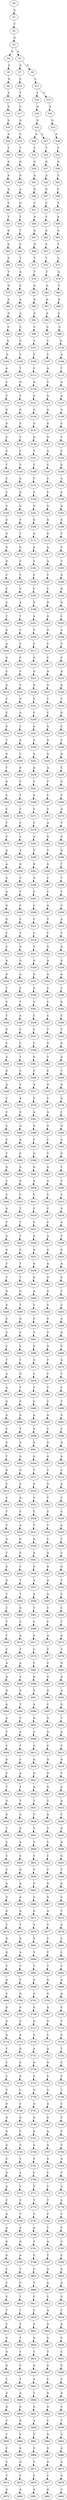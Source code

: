 strict digraph  {
	S0 -> S1 [ label = A ];
	S1 -> S2 [ label = T ];
	S2 -> S3 [ label = G ];
	S3 -> S4 [ label = G ];
	S3 -> S5 [ label = A ];
	S4 -> S6 [ label = A ];
	S5 -> S7 [ label = A ];
	S5 -> S8 [ label = G ];
	S6 -> S9 [ label = G ];
	S7 -> S10 [ label = C ];
	S8 -> S11 [ label = C ];
	S9 -> S12 [ label = A ];
	S10 -> S13 [ label = T ];
	S11 -> S14 [ label = T ];
	S11 -> S15 [ label = C ];
	S12 -> S16 [ label = G ];
	S13 -> S17 [ label = C ];
	S14 -> S18 [ label = G ];
	S15 -> S19 [ label = A ];
	S16 -> S20 [ label = G ];
	S17 -> S21 [ label = G ];
	S18 -> S22 [ label = G ];
	S19 -> S23 [ label = G ];
	S20 -> S24 [ label = A ];
	S21 -> S25 [ label = C ];
	S22 -> S26 [ label = A ];
	S22 -> S27 [ label = C ];
	S23 -> S28 [ label = A ];
	S24 -> S29 [ label = T ];
	S25 -> S30 [ label = T ];
	S26 -> S31 [ label = T ];
	S27 -> S32 [ label = T ];
	S28 -> S33 [ label = C ];
	S29 -> S34 [ label = G ];
	S30 -> S35 [ label = G ];
	S31 -> S36 [ label = G ];
	S32 -> S37 [ label = G ];
	S33 -> S38 [ label = G ];
	S34 -> S39 [ label = A ];
	S35 -> S40 [ label = G ];
	S36 -> S41 [ label = A ];
	S37 -> S42 [ label = A ];
	S38 -> S43 [ label = T ];
	S39 -> S44 [ label = A ];
	S40 -> S45 [ label = A ];
	S41 -> S46 [ label = G ];
	S42 -> S47 [ label = G ];
	S43 -> S48 [ label = C ];
	S44 -> S49 [ label = C ];
	S45 -> S50 [ label = G ];
	S46 -> S51 [ label = C ];
	S47 -> S52 [ label = C ];
	S48 -> S53 [ label = T ];
	S49 -> S54 [ label = T ];
	S50 -> S55 [ label = T ];
	S51 -> S56 [ label = A ];
	S52 -> S57 [ label = C ];
	S53 -> S58 [ label = A ];
	S54 -> S59 [ label = G ];
	S55 -> S60 [ label = T ];
	S56 -> S61 [ label = G ];
	S57 -> S62 [ label = G ];
	S58 -> S63 [ label = G ];
	S59 -> S64 [ label = G ];
	S60 -> S65 [ label = C ];
	S61 -> S66 [ label = G ];
	S62 -> S67 [ label = C ];
	S63 -> S68 [ label = T ];
	S64 -> S69 [ label = C ];
	S65 -> S70 [ label = T ];
	S66 -> S71 [ label = T ];
	S67 -> S72 [ label = T ];
	S68 -> S73 [ label = A ];
	S69 -> S74 [ label = T ];
	S70 -> S75 [ label = G ];
	S71 -> S76 [ label = T ];
	S72 -> S77 [ label = T ];
	S73 -> S78 [ label = A ];
	S74 -> S79 [ label = G ];
	S75 -> S80 [ label = C ];
	S76 -> S81 [ label = G ];
	S77 -> S82 [ label = A ];
	S78 -> S83 [ label = T ];
	S79 -> S84 [ label = A ];
	S80 -> S85 [ label = A ];
	S81 -> S86 [ label = A ];
	S82 -> S87 [ label = A ];
	S83 -> S88 [ label = A ];
	S84 -> S89 [ label = G ];
	S85 -> S90 [ label = A ];
	S86 -> S91 [ label = A ];
	S87 -> S92 [ label = A ];
	S88 -> S93 [ label = C ];
	S89 -> S94 [ label = C ];
	S90 -> S95 [ label = C ];
	S91 -> S96 [ label = C ];
	S92 -> S97 [ label = C ];
	S93 -> S98 [ label = C ];
	S94 -> S99 [ label = A ];
	S95 -> S100 [ label = G ];
	S96 -> S101 [ label = C ];
	S97 -> S102 [ label = C ];
	S98 -> S103 [ label = G ];
	S99 -> S104 [ label = G ];
	S100 -> S105 [ label = C ];
	S101 -> S106 [ label = C ];
	S102 -> S107 [ label = C ];
	S103 -> S108 [ label = A ];
	S104 -> S109 [ label = A ];
	S105 -> S110 [ label = T ];
	S106 -> S111 [ label = C ];
	S107 -> S112 [ label = A ];
	S108 -> S113 [ label = T ];
	S109 -> S114 [ label = C ];
	S110 -> S115 [ label = G ];
	S111 -> S116 [ label = A ];
	S112 -> S117 [ label = C ];
	S113 -> S118 [ label = G ];
	S114 -> S119 [ label = T ];
	S115 -> S120 [ label = T ];
	S116 -> S121 [ label = G ];
	S117 -> S122 [ label = G ];
	S118 -> S123 [ label = A ];
	S119 -> S124 [ label = G ];
	S120 -> S125 [ label = G ];
	S121 -> S126 [ label = G ];
	S122 -> S127 [ label = A ];
	S123 -> S128 [ label = A ];
	S124 -> S129 [ label = G ];
	S125 -> S130 [ label = G ];
	S126 -> S131 [ label = G ];
	S127 -> S132 [ label = G ];
	S128 -> S133 [ label = C ];
	S129 -> S134 [ label = C ];
	S130 -> S135 [ label = T ];
	S131 -> S136 [ label = G ];
	S132 -> S137 [ label = G ];
	S133 -> S138 [ label = T ];
	S134 -> S139 [ label = C ];
	S135 -> S140 [ label = C ];
	S136 -> S141 [ label = T ];
	S137 -> S142 [ label = A ];
	S138 -> S143 [ label = C ];
	S139 -> S144 [ label = T ];
	S140 -> S145 [ label = C ];
	S141 -> S146 [ label = C ];
	S142 -> S147 [ label = C ];
	S143 -> S148 [ label = G ];
	S144 -> S149 [ label = C ];
	S145 -> S150 [ label = A ];
	S146 -> S151 [ label = C ];
	S147 -> S152 [ label = C ];
	S148 -> S153 [ label = A ];
	S149 -> S154 [ label = C ];
	S150 -> S155 [ label = G ];
	S151 -> S156 [ label = C ];
	S152 -> S157 [ label = C ];
	S153 -> S158 [ label = A ];
	S154 -> S159 [ label = C ];
	S155 -> S160 [ label = G ];
	S156 -> S161 [ label = G ];
	S157 -> S162 [ label = G ];
	S158 -> S163 [ label = A ];
	S159 -> S164 [ label = G ];
	S160 -> S165 [ label = T ];
	S161 -> S166 [ label = G ];
	S162 -> S167 [ label = G ];
	S163 -> S168 [ label = G ];
	S164 -> S169 [ label = G ];
	S165 -> S170 [ label = T ];
	S166 -> S171 [ label = G ];
	S167 -> S172 [ label = G ];
	S168 -> S173 [ label = T ];
	S169 -> S174 [ label = G ];
	S170 -> S175 [ label = G ];
	S171 -> S176 [ label = A ];
	S172 -> S177 [ label = A ];
	S173 -> S178 [ label = T ];
	S174 -> S179 [ label = G ];
	S175 -> S180 [ label = C ];
	S176 -> S181 [ label = A ];
	S177 -> S182 [ label = A ];
	S178 -> S183 [ label = T ];
	S179 -> S184 [ label = C ];
	S180 -> S185 [ label = T ];
	S181 -> S186 [ label = C ];
	S182 -> S187 [ label = T ];
	S183 -> S188 [ label = A ];
	S184 -> S189 [ label = C ];
	S185 -> S190 [ label = C ];
	S186 -> S191 [ label = C ];
	S187 -> S192 [ label = C ];
	S188 -> S193 [ label = G ];
	S189 -> S194 [ label = C ];
	S190 -> S195 [ label = A ];
	S191 -> S196 [ label = G ];
	S192 -> S197 [ label = G ];
	S193 -> S198 [ label = G ];
	S194 -> S199 [ label = T ];
	S195 -> S200 [ label = T ];
	S196 -> S201 [ label = A ];
	S197 -> S202 [ label = G ];
	S198 -> S203 [ label = C ];
	S199 -> S204 [ label = G ];
	S200 -> S205 [ label = C ];
	S201 -> S206 [ label = T ];
	S202 -> S207 [ label = G ];
	S203 -> S208 [ label = A ];
	S204 -> S209 [ label = G ];
	S205 -> S210 [ label = C ];
	S206 -> S211 [ label = C ];
	S207 -> S212 [ label = C ];
	S208 -> S213 [ label = C ];
	S209 -> S214 [ label = G ];
	S210 -> S215 [ label = C ];
	S211 -> S216 [ label = G ];
	S212 -> S217 [ label = C ];
	S213 -> S218 [ label = C ];
	S214 -> S219 [ label = C ];
	S215 -> S220 [ label = C ];
	S216 -> S221 [ label = G ];
	S217 -> S222 [ label = A ];
	S218 -> S223 [ label = A ];
	S219 -> S224 [ label = A ];
	S220 -> S225 [ label = T ];
	S221 -> S226 [ label = G ];
	S222 -> S227 [ label = G ];
	S223 -> S228 [ label = A ];
	S224 -> S229 [ label = C ];
	S225 -> S230 [ label = G ];
	S226 -> S231 [ label = C ];
	S227 -> S232 [ label = T ];
	S228 -> S233 [ label = T ];
	S229 -> S234 [ label = C ];
	S230 -> S235 [ label = G ];
	S231 -> S236 [ label = C ];
	S232 -> S237 [ label = C ];
	S233 -> S238 [ label = G ];
	S234 -> S239 [ label = G ];
	S235 -> S240 [ label = T ];
	S236 -> S241 [ label = A ];
	S237 -> S242 [ label = G ];
	S238 -> S243 [ label = C ];
	S239 -> S244 [ label = T ];
	S240 -> S245 [ label = A ];
	S241 -> S246 [ label = C ];
	S242 -> S247 [ label = G ];
	S243 -> S248 [ label = C ];
	S244 -> S249 [ label = G ];
	S245 -> S250 [ label = C ];
	S246 -> S251 [ label = A ];
	S247 -> S252 [ label = A ];
	S248 -> S253 [ label = A ];
	S249 -> S254 [ label = T ];
	S250 -> S255 [ label = G ];
	S251 -> S256 [ label = A ];
	S252 -> S257 [ label = A ];
	S253 -> S258 [ label = C ];
	S254 -> S259 [ label = A ];
	S255 -> S260 [ label = C ];
	S256 -> S261 [ label = C ];
	S257 -> S262 [ label = T ];
	S258 -> S263 [ label = G ];
	S259 -> S264 [ label = C ];
	S260 -> S265 [ label = T ];
	S261 -> S266 [ label = A ];
	S262 -> S267 [ label = C ];
	S263 -> S268 [ label = T ];
	S264 -> S269 [ label = C ];
	S265 -> S270 [ label = C ];
	S266 -> S271 [ label = C ];
	S267 -> S272 [ label = C ];
	S268 -> S273 [ label = A ];
	S269 -> S274 [ label = T ];
	S270 -> S275 [ label = C ];
	S271 -> S276 [ label = C ];
	S272 -> S277 [ label = A ];
	S273 -> S278 [ label = T ];
	S274 -> S279 [ label = C ];
	S275 -> S280 [ label = C ];
	S276 -> S281 [ label = G ];
	S277 -> S282 [ label = G ];
	S278 -> S283 [ label = C ];
	S279 -> S284 [ label = A ];
	S280 -> S285 [ label = A ];
	S281 -> S286 [ label = C ];
	S282 -> S287 [ label = T ];
	S283 -> S288 [ label = G ];
	S284 -> S289 [ label = A ];
	S285 -> S290 [ label = G ];
	S286 -> S291 [ label = G ];
	S287 -> S292 [ label = G ];
	S288 -> S293 [ label = T ];
	S289 -> S294 [ label = G ];
	S290 -> S295 [ label = C ];
	S291 -> S296 [ label = A ];
	S292 -> S297 [ label = C ];
	S293 -> S298 [ label = T ];
	S294 -> S299 [ label = G ];
	S295 -> S300 [ label = T ];
	S296 -> S301 [ label = C ];
	S297 -> S302 [ label = C ];
	S298 -> S303 [ label = T ];
	S299 -> S304 [ label = G ];
	S300 -> S305 [ label = C ];
	S301 -> S306 [ label = C ];
	S302 -> S307 [ label = A ];
	S303 -> S308 [ label = C ];
	S304 -> S309 [ label = G ];
	S305 -> S310 [ label = C ];
	S306 -> S311 [ label = C ];
	S307 -> S312 [ label = T ];
	S308 -> S313 [ label = A ];
	S309 -> S314 [ label = C ];
	S310 -> S315 [ label = T ];
	S311 -> S316 [ label = C ];
	S312 -> S317 [ label = C ];
	S313 -> S318 [ label = T ];
	S314 -> S319 [ label = C ];
	S315 -> S320 [ label = G ];
	S316 -> S321 [ label = T ];
	S317 -> S322 [ label = G ];
	S318 -> S323 [ label = G ];
	S319 -> S324 [ label = A ];
	S320 -> S325 [ label = G ];
	S321 -> S326 [ label = G ];
	S322 -> S327 [ label = A ];
	S323 -> S328 [ label = G ];
	S324 -> S329 [ label = G ];
	S325 -> S330 [ label = A ];
	S326 -> S331 [ label = G ];
	S327 -> S332 [ label = G ];
	S328 -> S333 [ label = A ];
	S329 -> S334 [ label = T ];
	S330 -> S335 [ label = C ];
	S331 -> S336 [ label = G ];
	S332 -> S337 [ label = C ];
	S333 -> S338 [ label = C ];
	S334 -> S339 [ label = C ];
	S335 -> S340 [ label = T ];
	S336 -> S341 [ label = C ];
	S337 -> S342 [ label = C ];
	S338 -> S343 [ label = A ];
	S339 -> S344 [ label = T ];
	S340 -> S345 [ label = A ];
	S341 -> S346 [ label = C ];
	S342 -> S347 [ label = C ];
	S343 -> S348 [ label = C ];
	S344 -> S349 [ label = G ];
	S345 -> S350 [ label = C ];
	S346 -> S351 [ label = C ];
	S347 -> S352 [ label = T ];
	S348 -> S353 [ label = T ];
	S349 -> S354 [ label = C ];
	S350 -> S355 [ label = C ];
	S351 -> S356 [ label = T ];
	S352 -> S357 [ label = G ];
	S353 -> S358 [ label = G ];
	S354 -> S359 [ label = A ];
	S355 -> S360 [ label = T ];
	S356 -> S361 [ label = G ];
	S357 -> S362 [ label = T ];
	S358 -> S363 [ label = A ];
	S359 -> S364 [ label = G ];
	S360 -> S365 [ label = C ];
	S361 -> S366 [ label = C ];
	S362 -> S367 [ label = C ];
	S363 -> S368 [ label = T ];
	S364 -> S369 [ label = A ];
	S365 -> S370 [ label = C ];
	S366 -> S371 [ label = A ];
	S367 -> S372 [ label = A ];
	S368 -> S373 [ label = G ];
	S369 -> S374 [ label = C ];
	S370 -> S375 [ label = A ];
	S371 -> S376 [ label = C ];
	S372 -> S377 [ label = C ];
	S373 -> S378 [ label = A ];
	S374 -> S379 [ label = C ];
	S375 -> S380 [ label = C ];
	S376 -> S381 [ label = A ];
	S377 -> S382 [ label = A ];
	S378 -> S383 [ label = C ];
	S379 -> S384 [ label = C ];
	S380 -> S385 [ label = A ];
	S381 -> S386 [ label = G ];
	S382 -> S387 [ label = G ];
	S383 -> S388 [ label = G ];
	S384 -> S389 [ label = C ];
	S385 -> S390 [ label = A ];
	S386 -> S391 [ label = C ];
	S387 -> S392 [ label = C ];
	S388 -> S393 [ label = A ];
	S389 -> S394 [ label = T ];
	S390 -> S395 [ label = C ];
	S391 -> S396 [ label = G ];
	S392 -> S397 [ label = T ];
	S393 -> S398 [ label = G ];
	S394 -> S399 [ label = G ];
	S395 -> S400 [ label = G ];
	S396 -> S401 [ label = G ];
	S397 -> S402 [ label = G ];
	S398 -> S403 [ label = T ];
	S399 -> S404 [ label = T ];
	S400 -> S405 [ label = G ];
	S401 -> S406 [ label = A ];
	S402 -> S407 [ label = A ];
	S403 -> S408 [ label = T ];
	S404 -> S409 [ label = C ];
	S405 -> S410 [ label = C ];
	S406 -> S411 [ label = C ];
	S407 -> S412 [ label = C ];
	S408 -> S413 [ label = T ];
	S409 -> S414 [ label = G ];
	S410 -> S415 [ label = T ];
	S411 -> S416 [ label = C ];
	S412 -> S417 [ label = C ];
	S413 -> S418 [ label = G ];
	S414 -> S419 [ label = T ];
	S415 -> S420 [ label = T ];
	S416 -> S421 [ label = C ];
	S417 -> S422 [ label = C ];
	S418 -> S423 [ label = A ];
	S419 -> S424 [ label = G ];
	S420 -> S425 [ label = T ];
	S421 -> S426 [ label = G ];
	S422 -> S427 [ label = A ];
	S423 -> S428 [ label = T ];
	S424 -> S429 [ label = G ];
	S425 -> S430 [ label = C ];
	S426 -> S431 [ label = G ];
	S427 -> S432 [ label = G ];
	S428 -> S433 [ label = G ];
	S429 -> S434 [ label = C ];
	S430 -> S435 [ label = T ];
	S431 -> S436 [ label = A ];
	S432 -> S437 [ label = A ];
	S433 -> S438 [ label = A ];
	S434 -> S439 [ label = T ];
	S435 -> S440 [ label = T ];
	S436 -> S441 [ label = G ];
	S437 -> S442 [ label = G ];
	S438 -> S443 [ label = C ];
	S439 -> S444 [ label = G ];
	S440 -> S445 [ label = G ];
	S441 -> S446 [ label = A ];
	S442 -> S447 [ label = A ];
	S443 -> S448 [ label = T ];
	S444 -> S449 [ label = A ];
	S445 -> S450 [ label = T ];
	S446 -> S451 [ label = C ];
	S447 -> S452 [ label = C ];
	S448 -> S453 [ label = C ];
	S449 -> S454 [ label = C ];
	S450 -> S455 [ label = G ];
	S451 -> S456 [ label = C ];
	S452 -> S457 [ label = C ];
	S453 -> S458 [ label = A ];
	S454 -> S459 [ label = C ];
	S455 -> S460 [ label = C ];
	S456 -> S461 [ label = T ];
	S457 -> S462 [ label = T ];
	S458 -> S463 [ label = G ];
	S459 -> S464 [ label = C ];
	S460 -> S465 [ label = C ];
	S461 -> S466 [ label = G ];
	S462 -> S467 [ label = G ];
	S463 -> S468 [ label = C ];
	S464 -> S469 [ label = T ];
	S465 -> S470 [ label = T ];
	S466 -> S471 [ label = C ];
	S467 -> S472 [ label = T ];
	S468 -> S473 [ label = A ];
	S469 -> S474 [ label = G ];
	S470 -> S475 [ label = G ];
	S471 -> S476 [ label = C ];
	S472 -> S477 [ label = C ];
	S473 -> S478 [ label = T ];
	S474 -> S479 [ label = A ];
	S475 -> S480 [ label = T ];
	S476 -> S481 [ label = T ];
	S477 -> S482 [ label = T ];
	S478 -> S483 [ label = C ];
	S479 -> S484 [ label = G ];
	S480 -> S485 [ label = C ];
	S481 -> S486 [ label = C ];
	S482 -> S487 [ label = C ];
	S483 -> S488 [ label = T ];
	S484 -> S489 [ label = A ];
	S485 -> S490 [ label = A ];
	S486 -> S491 [ label = A ];
	S487 -> S492 [ label = A ];
	S488 -> S493 [ label = A ];
	S489 -> S494 [ label = C ];
	S490 -> S495 [ label = T ];
	S491 -> S496 [ label = T ];
	S492 -> S497 [ label = T ];
	S493 -> S498 [ label = T ];
	S494 -> S499 [ label = C ];
	S495 -> S500 [ label = G ];
	S496 -> S501 [ label = G ];
	S497 -> S502 [ label = G ];
	S498 -> S503 [ label = G ];
	S499 -> S504 [ label = T ];
	S500 -> S505 [ label = G ];
	S501 -> S506 [ label = G ];
	S502 -> S507 [ label = G ];
	S503 -> S508 [ label = A ];
	S504 -> S509 [ label = G ];
	S505 -> S510 [ label = G ];
	S506 -> S511 [ label = T ];
	S507 -> S512 [ label = T ];
	S508 -> S513 [ label = C ];
	S509 -> S514 [ label = C ];
	S510 -> S515 [ label = C ];
	S511 -> S516 [ label = G ];
	S512 -> S517 [ label = G ];
	S513 -> S518 [ label = A ];
	S514 -> S519 [ label = C ];
	S515 -> S520 [ label = A ];
	S516 -> S521 [ label = T ];
	S517 -> S522 [ label = T ];
	S518 -> S523 [ label = T ];
	S519 -> S524 [ label = T ];
	S520 -> S525 [ label = C ];
	S521 -> S526 [ label = T ];
	S522 -> S527 [ label = T ];
	S523 -> S528 [ label = C ];
	S524 -> S529 [ label = T ];
	S525 -> S530 [ label = A ];
	S526 -> S531 [ label = T ];
	S527 -> S532 [ label = T ];
	S528 -> S533 [ label = A ];
	S529 -> S534 [ label = A ];
	S530 -> S535 [ label = G ];
	S531 -> S536 [ label = G ];
	S532 -> S537 [ label = C ];
	S533 -> S538 [ label = T ];
	S534 -> S539 [ label = T ];
	S535 -> S540 [ label = C ];
	S536 -> S541 [ label = A ];
	S537 -> S542 [ label = A ];
	S538 -> S543 [ label = C ];
	S539 -> S544 [ label = G ];
	S540 -> S545 [ label = T ];
	S541 -> S546 [ label = G ];
	S542 -> S547 [ label = G ];
	S543 -> S548 [ label = G ];
	S544 -> S549 [ label = G ];
	S545 -> S550 [ label = T ];
	S546 -> S551 [ label = A ];
	S547 -> S552 [ label = A ];
	S548 -> S553 [ label = T ];
	S549 -> S554 [ label = T ];
	S550 -> S555 [ label = T ];
	S551 -> S556 [ label = A ];
	S552 -> S557 [ label = A ];
	S553 -> S558 [ label = T ];
	S554 -> S559 [ label = C ];
	S555 -> S560 [ label = G ];
	S556 -> S561 [ label = T ];
	S557 -> S562 [ label = C ];
	S558 -> S563 [ label = C ];
	S559 -> S564 [ label = T ];
	S560 -> S565 [ label = C ];
	S561 -> S566 [ label = C ];
	S562 -> S567 [ label = C ];
	S563 -> S568 [ label = T ];
	S564 -> S569 [ label = T ];
	S565 -> S570 [ label = A ];
	S566 -> S571 [ label = A ];
	S567 -> S572 [ label = A ];
	S568 -> S573 [ label = A ];
	S569 -> S574 [ label = C ];
	S570 -> S575 [ label = T ];
	S571 -> S576 [ label = C ];
	S572 -> S577 [ label = C ];
	S573 -> S578 [ label = T ];
	S574 -> S579 [ label = A ];
	S575 -> S580 [ label = A ];
	S576 -> S581 [ label = T ];
	S577 -> S582 [ label = T ];
	S578 -> S583 [ label = G ];
	S579 -> S584 [ label = A ];
	S580 -> S585 [ label = C ];
	S581 -> S586 [ label = G ];
	S582 -> S587 [ label = G ];
	S583 -> S588 [ label = A ];
	S584 -> S589 [ label = G ];
	S585 -> S590 [ label = G ];
	S586 -> S591 [ label = G ];
	S587 -> S592 [ label = G ];
	S588 -> S593 [ label = A ];
	S589 -> S594 [ label = A ];
	S590 -> S595 [ label = T ];
	S591 -> S596 [ label = A ];
	S592 -> S597 [ label = C ];
	S593 -> S598 [ label = G ];
	S594 -> S599 [ label = A ];
	S595 -> S600 [ label = C ];
	S596 -> S601 [ label = G ];
	S597 -> S602 [ label = G ];
	S598 -> S603 [ label = T ];
	S599 -> S604 [ label = T ];
	S600 -> S605 [ label = A ];
	S601 -> S606 [ label = G ];
	S602 -> S607 [ label = G ];
	S603 -> S608 [ label = A ];
	S604 -> S609 [ label = C ];
	S605 -> S610 [ label = T ];
	S606 -> S611 [ label = C ];
	S607 -> S612 [ label = C ];
	S608 -> S613 [ label = T ];
	S609 -> S614 [ label = A ];
	S610 -> S615 [ label = C ];
	S611 -> S616 [ label = A ];
	S612 -> S617 [ label = A ];
	S613 -> S618 [ label = G ];
	S614 -> S619 [ label = C ];
	S615 -> S620 [ label = A ];
	S616 -> S621 [ label = G ];
	S617 -> S622 [ label = G ];
	S618 -> S623 [ label = T ];
	S619 -> S624 [ label = T ];
	S620 -> S625 [ label = T ];
	S621 -> S626 [ label = G ];
	S622 -> S627 [ label = G ];
	S623 -> S628 [ label = G ];
	S624 -> S629 [ label = G ];
	S625 -> S630 [ label = T ];
	S626 -> S631 [ label = T ];
	S627 -> S632 [ label = T ];
	S628 -> S633 [ label = A ];
	S629 -> S634 [ label = G ];
	S630 -> S635 [ label = G ];
	S631 -> S636 [ label = T ];
	S632 -> S637 [ label = G ];
	S633 -> S638 [ label = T ];
	S634 -> S639 [ label = T ];
	S635 -> S640 [ label = G ];
	S636 -> S641 [ label = T ];
	S637 -> S642 [ label = T ];
	S638 -> S643 [ label = G ];
	S639 -> S644 [ label = C ];
	S640 -> S645 [ label = A ];
	S641 -> S646 [ label = C ];
	S642 -> S647 [ label = C ];
	S643 -> S648 [ label = A ];
	S644 -> S649 [ label = C ];
	S645 -> S650 [ label = C ];
	S646 -> S651 [ label = T ];
	S647 -> S652 [ label = C ];
	S648 -> S653 [ label = G ];
	S649 -> S654 [ label = C ];
	S650 -> S655 [ label = G ];
	S651 -> S656 [ label = T ];
	S652 -> S657 [ label = T ];
	S653 -> S658 [ label = T ];
	S654 -> S659 [ label = A ];
	S655 -> S660 [ label = A ];
	S656 -> S661 [ label = G ];
	S657 -> S662 [ label = G ];
	S658 -> S663 [ label = A ];
	S659 -> S664 [ label = G ];
	S660 -> S665 [ label = A ];
	S661 -> S666 [ label = G ];
	S662 -> S667 [ label = G ];
	S663 -> S668 [ label = C ];
	S664 -> S669 [ label = G ];
	S665 -> S670 [ label = A ];
	S666 -> S671 [ label = G ];
	S667 -> S672 [ label = A ];
	S668 -> S673 [ label = T ];
	S669 -> S674 [ label = T ];
	S670 -> S675 [ label = T ];
	S671 -> S676 [ label = T ];
	S672 -> S677 [ label = T ];
	S673 -> S678 [ label = C ];
	S674 -> S679 [ label = G ];
	S675 -> S680 [ label = G ];
	S676 -> S681 [ label = G ];
	S677 -> S682 [ label = C ];
	S678 -> S683 [ label = C ];
	S679 -> S684 [ label = G ];
	S680 -> S685 [ label = A ];
	S681 -> S686 [ label = T ];
	S682 -> S687 [ label = T ];
	S683 -> S688 [ label = C ];
	S684 -> S689 [ label = T ];
	S685 -> S690 [ label = T ];
	S686 -> S691 [ label = T ];
	S687 -> S692 [ label = T ];
	S688 -> S693 [ label = C ];
	S689 -> S694 [ label = G ];
	S690 -> S695 [ label = C ];
	S691 -> S696 [ label = G ];
	S692 -> S697 [ label = G ];
	S693 -> S698 [ label = A ];
	S694 -> S699 [ label = C ];
	S695 -> S700 [ label = G ];
	S696 -> S701 [ label = G ];
	S697 -> S702 [ label = G ];
	S698 -> S703 [ label = A ];
	S699 -> S704 [ label = G ];
	S700 -> S705 [ label = C ];
	S701 -> S706 [ label = A ];
	S702 -> S707 [ label = A ];
	S703 -> S708 [ label = C ];
	S704 -> S709 [ label = A ];
	S705 -> S710 [ label = C ];
	S706 -> S711 [ label = G ];
	S707 -> S712 [ label = G ];
	S708 -> S713 [ label = T ];
	S709 -> S714 [ label = A ];
	S710 -> S715 [ label = A ];
	S711 -> S716 [ label = C ];
	S712 -> S717 [ label = C ];
	S713 -> S718 [ label = G ];
	S714 -> S719 [ label = T ];
	S715 -> S720 [ label = G ];
	S716 -> S721 [ label = A ];
	S717 -> S722 [ label = A ];
	S718 -> S723 [ label = T ];
	S719 -> S724 [ label = C ];
	S720 -> S725 [ label = C ];
	S721 -> S726 [ label = G ];
	S722 -> S727 [ label = G ];
	S723 -> S728 [ label = C ];
	S724 -> S729 [ label = C ];
	S725 -> S730 [ label = A ];
	S726 -> S731 [ label = C ];
	S727 -> S732 [ label = C ];
	S728 -> S733 [ label = C ];
	S729 -> S734 [ label = T ];
	S730 -> S735 [ label = C ];
	S731 -> S736 [ label = G ];
	S732 -> S737 [ label = G ];
	S733 -> S738 [ label = T ];
	S734 -> S739 [ label = G ];
	S735 -> S740 [ label = C ];
	S736 -> S741 [ label = G ];
	S737 -> S742 [ label = A ];
	S738 -> S743 [ label = C ];
	S739 -> S744 [ label = G ];
	S740 -> S745 [ label = G ];
	S741 -> S746 [ label = G ];
	S742 -> S747 [ label = G ];
	S743 -> S748 [ label = T ];
	S744 -> S749 [ label = A ];
	S745 -> S750 [ label = C ];
	S746 -> S751 [ label = A ];
	S747 -> S752 [ label = A ];
	S748 -> S753 [ label = C ];
	S749 -> S754 [ label = G ];
	S750 -> S755 [ label = C ];
	S751 -> S756 [ label = G ];
	S752 -> S757 [ label = G ];
	S753 -> S758 [ label = C ];
	S754 -> S759 [ label = C ];
	S755 -> S760 [ label = T ];
	S756 -> S761 [ label = T ];
	S757 -> S762 [ label = G ];
	S758 -> S763 [ label = A ];
	S759 -> S764 [ label = G ];
	S760 -> S765 [ label = A ];
	S761 -> S766 [ label = C ];
	S762 -> S767 [ label = C ];
	S763 -> S768 [ label = T ];
	S764 -> S769 [ label = A ];
	S765 -> S770 [ label = C ];
	S766 -> S771 [ label = T ];
	S767 -> S772 [ label = C ];
	S768 -> S773 [ label = C ];
	S769 -> S774 [ label = C ];
	S770 -> S775 [ label = C ];
	S771 -> S776 [ label = T ];
	S772 -> S777 [ label = T ];
	S773 -> S778 [ label = A ];
	S774 -> S779 [ label = A ];
	S775 -> S780 [ label = T ];
	S776 -> S781 [ label = C ];
	S777 -> S782 [ label = C ];
	S778 -> S783 [ label = C ];
	S779 -> S784 [ label = A ];
	S780 -> S785 [ label = A ];
	S781 -> S786 [ label = A ];
	S782 -> S787 [ label = T ];
	S783 -> S788 [ label = C ];
	S784 -> S789 [ label = G ];
	S785 -> S790 [ label = G ];
	S786 -> S791 [ label = T ];
	S787 -> S792 [ label = A ];
	S788 -> S793 [ label = C ];
	S789 -> S794 [ label = G ];
	S790 -> S795 [ label = A ];
	S791 -> S796 [ label = C ];
	S792 -> S797 [ label = T ];
	S793 -> S798 [ label = C ];
	S794 -> S799 [ label = C ];
	S795 -> S800 [ label = T ];
	S796 -> S801 [ label = C ];
	S797 -> S802 [ label = A ];
	S798 -> S803 [ label = A ];
	S799 -> S804 [ label = C ];
	S800 -> S805 [ label = C ];
	S801 -> S806 [ label = T ];
	S802 -> S807 [ label = A ];
	S803 -> S808 [ label = G ];
	S804 -> S809 [ label = C ];
	S805 -> S810 [ label = T ];
	S806 -> S811 [ label = C ];
	S807 -> S812 [ label = C ];
	S808 -> S813 [ label = C ];
	S809 -> S814 [ label = T ];
	S810 -> S815 [ label = T ];
	S811 -> S816 [ label = C ];
	S812 -> S817 [ label = A ];
	S813 -> S818 [ label = C ];
	S814 -> S819 [ label = C ];
	S815 -> S820 [ label = T ];
	S816 -> S821 [ label = A ];
	S817 -> S822 [ label = G ];
	S818 -> S823 [ label = A ];
	S819 -> S824 [ label = G ];
	S820 -> S825 [ label = T ];
	S821 -> S826 [ label = G ];
	S822 -> S827 [ label = G ];
	S823 -> S828 [ label = C ];
	S824 -> S829 [ label = G ];
	S825 -> S830 [ label = T ];
	S826 -> S831 [ label = T ];
	S827 -> S832 [ label = T ];
	S828 -> S833 [ label = C ];
	S829 -> S834 [ label = G ];
	S830 -> S835 [ label = C ];
	S831 -> S836 [ label = G ];
	S832 -> S837 [ label = G ];
	S833 -> S838 [ label = C ];
	S834 -> S839 [ label = T ];
	S835 -> S840 [ label = T ];
	S836 -> S841 [ label = A ];
	S837 -> S842 [ label = C ];
	S838 -> S843 [ label = C ];
	S839 -> S844 [ label = A ];
	S840 -> S845 [ label = A ];
	S841 -> S846 [ label = T ];
	S842 -> S847 [ label = G ];
	S843 -> S848 [ label = A ];
	S844 -> S849 [ label = G ];
	S845 -> S850 [ label = C ];
	S846 -> S851 [ label = G ];
	S847 -> S852 [ label = G ];
	S848 -> S853 [ label = C ];
	S849 -> S854 [ label = C ];
	S850 -> S855 [ label = G ];
	S851 -> S856 [ label = A ];
	S852 -> S857 [ label = C ];
	S853 -> S858 [ label = T ];
	S854 -> S859 [ label = T ];
	S855 -> S860 [ label = C ];
	S856 -> S861 [ label = C ];
	S857 -> S862 [ label = A ];
	S858 -> S863 [ label = C ];
	S859 -> S864 [ label = C ];
	S860 -> S865 [ label = A ];
	S861 -> S866 [ label = C ];
	S862 -> S867 [ label = G ];
	S863 -> S868 [ label = A ];
	S864 -> S869 [ label = C ];
	S865 -> S870 [ label = G ];
	S866 -> S871 [ label = T ];
	S867 -> S872 [ label = A ];
	S868 -> S873 [ label = A ];
	S869 -> S874 [ label = T ];
	S870 -> S875 [ label = C ];
	S871 -> S876 [ label = C ];
	S872 -> S877 [ label = C ];
	S873 -> S878 [ label = G ];
	S874 -> S879 [ label = G ];
	S875 -> S880 [ label = A ];
	S876 -> S881 [ label = A ];
	S877 -> S882 [ label = G ];
	S878 -> S883 [ label = C ];
}
